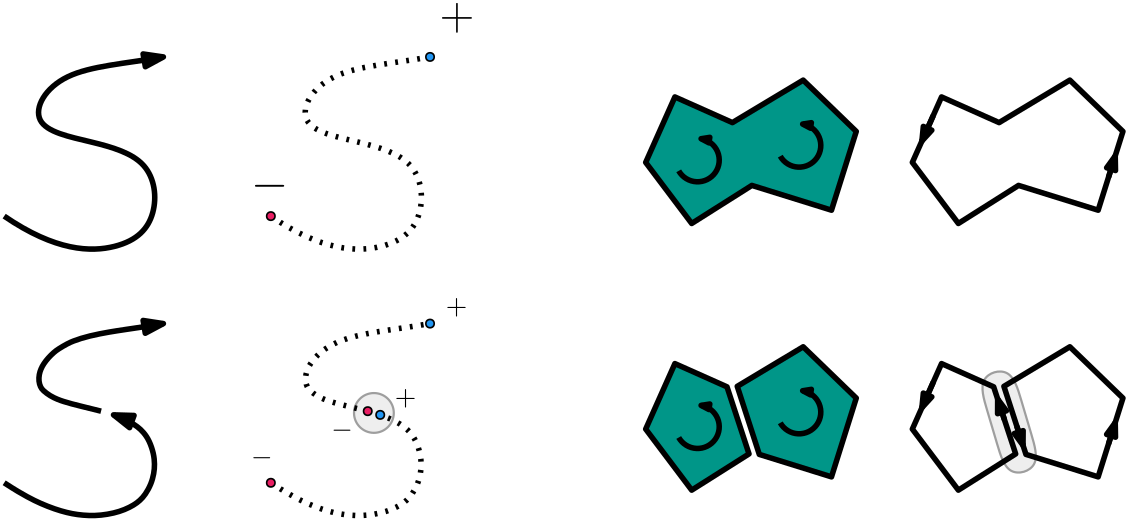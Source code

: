 <?xml version="1.0"?>
<!DOCTYPE ipe SYSTEM "ipe.dtd">
<ipe version="70218" creator="Ipe 7.2.28">
<info created="D:20161119210742" modified="D:20240128220901"/>
<ipestyle name="tungsteno">
<symbol name="arrow/arc(spx)">
<path stroke="sym-stroke" fill="sym-stroke" pen="sym-pen">
0 0 m
-1 0.333 l
-1 -0.333 l
h
</path>
</symbol>
<symbol name="arrow/farc(spx)">
<path stroke="sym-stroke" fill="white" pen="sym-pen">
0 0 m
-1 0.333 l
-1 -0.333 l
h
</path>
</symbol>
<symbol name="arrow/ptarc(spx)">
<path stroke="sym-stroke" fill="sym-stroke" pen="sym-pen">
0 0 m
-1 0.333 l
-0.8 0 l
-1 -0.333 l
h
</path>
</symbol>
<symbol name="arrow/fptarc(spx)">
<path stroke="sym-stroke" fill="white" pen="sym-pen">
0 0 m
-1 0.333 l
-0.8 0 l
-1 -0.333 l
h
</path>
</symbol>
<symbol name="mark/circle(sx)" transformations="translations">
<path fill="sym-stroke">
0.6 0 0 0.6 0 0 e
0.4 0 0 0.4 0 0 e
</path>
</symbol>
<symbol name="mark/disk(sx)" transformations="translations">
<path fill="sym-stroke">
0.6 0 0 0.6 0 0 e
</path>
</symbol>
<symbol name="mark/fdisk(sfx)" transformations="translations">
<group>
<path fill="sym-fill">
0.5 0 0 0.5 0 0 e
</path>
<path fill="sym-stroke" fillrule="eofill">
0.6 0 0 0.6 0 0 e
0.4 0 0 0.4 0 0 e
</path>
</group>
</symbol>
<symbol name="mark/box(sx)" transformations="translations">
<path fill="sym-stroke" fillrule="eofill">
-0.6 -0.6 m
0.6 -0.6 l
0.6 0.6 l
-0.6 0.6 l
h
-0.4 -0.4 m
0.4 -0.4 l
0.4 0.4 l
-0.4 0.4 l
h
</path>
</symbol>
<symbol name="mark/square(sx)" transformations="translations">
<path fill="sym-stroke">
-0.6 -0.6 m
0.6 -0.6 l
0.6 0.6 l
-0.6 0.6 l
h
</path>
</symbol>
<symbol name="mark/fsquare(sfx)" transformations="translations">
<group>
<path fill="sym-fill">
-0.5 -0.5 m
0.5 -0.5 l
0.5 0.5 l
-0.5 0.5 l
h
</path>
<path fill="sym-stroke" fillrule="eofill">
-0.6 -0.6 m
0.6 -0.6 l
0.6 0.6 l
-0.6 0.6 l
h
-0.4 -0.4 m
0.4 -0.4 l
0.4 0.4 l
-0.4 0.4 l
h
</path>
</group>
</symbol>
<symbol name="mark/cross(sx)" transformations="translations">
<group>
<path fill="sym-stroke">
-0.43 -0.57 m
0.57 0.43 l
0.43 0.57 l
-0.57 -0.43 l
h
</path>
<path fill="sym-stroke">
-0.43 0.57 m
0.57 -0.43 l
0.43 -0.57 l
-0.57 0.43 l
h
</path>
</group>
</symbol>
<symbol name="arrow/fnormal(spx)">
<path stroke="sym-stroke" fill="white" pen="sym-pen">
0 0 m
-1 0.333 l
-1 -0.333 l
h
</path>
</symbol>
<symbol name="arrow/pointed(spx)">
<path stroke="sym-stroke" fill="sym-stroke" pen="sym-pen">
0 0 m
-1 0.333 l
-0.8 0 l
-1 -0.333 l
h
</path>
</symbol>
<symbol name="arrow/fpointed(spx)">
<path stroke="sym-stroke" fill="white" pen="sym-pen">
0 0 m
-1 0.333 l
-0.8 0 l
-1 -0.333 l
h
</path>
</symbol>
<symbol name="arrow/linear(spx)">
<path stroke="sym-stroke" pen="sym-pen">
-1 0.333 m
0 0 l
-1 -0.333 l
</path>
</symbol>
<symbol name="arrow/fdouble(spx)">
<path stroke="sym-stroke" fill="white" pen="sym-pen">
0 0 m
-1 0.333 l
-1 -0.333 l
h
-1 0 m
-2 0.333 l
-2 -0.333 l
h
</path>
</symbol>
<symbol name="arrow/double(spx)">
<path stroke="sym-stroke" fill="sym-stroke" pen="sym-pen">
0 0 m
-1 0.333 l
-1 -0.333 l
h
-1 0 m
-2 0.333 l
-2 -0.333 l
h
</path>
</symbol>
<symbol name="arrow/mid-normal(spx)">
<path stroke="sym-stroke" fill="sym-stroke" pen="sym-pen">
0.5 0 m
-0.5 0.333 l
-0.5 -0.333 l
h
</path>
</symbol>
<symbol name="arrow/mid-fnormal(spx)">
<path stroke="sym-stroke" fill="white" pen="sym-pen">
0.5 0 m
-0.5 0.333 l
-0.5 -0.333 l
h
</path>
</symbol>
<symbol name="arrow/mid-pointed(spx)">
<path stroke="sym-stroke" fill="sym-stroke" pen="sym-pen">
0.5 0 m
-0.5 0.333 l
-0.3 0 l
-0.5 -0.333 l
h
</path>
</symbol>
<symbol name="arrow/mid-fpointed(spx)">
<path stroke="sym-stroke" fill="white" pen="sym-pen">
0.5 0 m
-0.5 0.333 l
-0.3 0 l
-0.5 -0.333 l
h
</path>
</symbol>
<symbol name="arrow/mid-double(spx)">
<path stroke="sym-stroke" fill="sym-stroke" pen="sym-pen">
1 0 m
0 0.333 l
0 -0.333 l
h
0 0 m
-1 0.333 l
-1 -0.333 l
h
</path>
</symbol>
<symbol name="arrow/mid-fdouble(spx)">
<path stroke="sym-stroke" fill="white" pen="sym-pen">
1 0 m
0 0.333 l
0 -0.333 l
h
0 0 m
-1 0.333 l
-1 -0.333 l
h
</path>
</symbol>
<anglesize name="22.5 deg" value="22.5"/>
<anglesize name="30 deg" value="30"/>
<anglesize name="45 deg" value="45"/>
<anglesize name="60 deg" value="60"/>
<anglesize name="90 deg" value="90"/>
<arrowsize name="large" value="10"/>
<arrowsize name="small" value="5"/>
<arrowsize name="tiny" value="3"/>
<color name="amber100" value="1 0.925 0.702"/>
<color name="amber200" value="1 0.878 0.51"/>
<color name="amber300" value="1 0.835 0.31"/>
<color name="amber400" value="1 0.792 0.157"/>
<color name="amber500" value="1 0.757 0.027"/>
<color name="amber600" value="1 0.702 0"/>
<color name="amber700" value="1 0.627 0"/>
<color name="amber800" value="1 0.561 0"/>
<color name="amber900" value="1 0.435 0"/>
<color name="blue100" value="0.733 0.871 0.984"/>
<color name="blue200" value="0.565 0.792 0.976"/>
<color name="blue300" value="0.392 0.71 0.965"/>
<color name="blue400" value="0.259 0.647 0.961"/>
<color name="blue500" value="0.129 0.588 0.953"/>
<color name="blue600" value="0.118 0.533 0.898"/>
<color name="blue700" value="0.098 0.463 0.824"/>
<color name="blue800" value="0.082 0.396 0.753"/>
<color name="blue900" value="0.051 0.278 0.631"/>
<color name="bluegray100" value="0.812 0.847 0.863"/>
<color name="bluegray200" value="0.69 0.745 0.773"/>
<color name="bluegray300" value="0.565 0.643 0.682"/>
<color name="bluegray400" value="0.471 0.565 0.612"/>
<color name="bluegray500" value="0.376 0.49 0.545"/>
<color name="bluegray600" value="0.329 0.431 0.478"/>
<color name="bluegray700" value="0.271 0.353 0.392"/>
<color name="bluegray800" value="0.216 0.278 0.31"/>
<color name="bluegray900" value="0.149 0.196 0.22"/>
<color name="brown100" value="0.843 0.8 0.784"/>
<color name="brown200" value="0.737 0.667 0.643"/>
<color name="brown300" value="0.631 0.533 0.498"/>
<color name="brown400" value="0.553 0.431 0.388"/>
<color name="brown500" value="0.475 0.333 0.282"/>
<color name="brown600" value="0.427 0.298 0.255"/>
<color name="brown700" value="0.365 0.251 0.216"/>
<color name="brown800" value="0.306 0.204 0.18"/>
<color name="brown900" value="0.243 0.153 0.137"/>
<color name="cyan100" value="0.698 0.922 0.949"/>
<color name="cyan200" value="0.502 0.871 0.918"/>
<color name="cyan300" value="0.302 0.816 0.882"/>
<color name="cyan400" value="0.149 0.776 0.855"/>
<color name="cyan500" value="0 0.737 0.831"/>
<color name="cyan600" value="0 0.675 0.757"/>
<color name="cyan700" value="0 0.592 0.655"/>
<color name="cyan800" value="0 0.514 0.561"/>
<color name="cyan900" value="0 0.376 0.392"/>
<color name="deeporange100" value="1 0.8 0.737"/>
<color name="deeporange200" value="1 0.671 0.569"/>
<color name="deeporange300" value="1 0.541 0.396"/>
<color name="deeporange400" value="1 0.439 0.263"/>
<color name="deeporange500" value="1 0.341 0.133"/>
<color name="deeporange600" value="0.957 0.318 0.118"/>
<color name="deeporange700" value="0.902 0.29 0.098"/>
<color name="deeporange800" value="0.847 0.263 0.082"/>
<color name="deeporange900" value="0.749 0.212 0.047"/>
<color name="deeppurple100" value="0.82 0.769 0.914"/>
<color name="deeppurple200" value="0.702 0.616 0.859"/>
<color name="deeppurple300" value="0.584 0.459 0.804"/>
<color name="deeppurple400" value="0.494 0.341 0.761"/>
<color name="deeppurple500" value="0.404 0.227 0.718"/>
<color name="deeppurple600" value="0.369 0.208 0.694"/>
<color name="deeppurple700" value="0.318 0.176 0.659"/>
<color name="deeppurple800" value="0.271 0.153 0.627"/>
<color name="deeppurple900" value="0.192 0.106 0.573"/>
<color name="gray100" value="0.961"/>
<color name="gray200" value="0.933"/>
<color name="gray300" value="0.878"/>
<color name="gray400" value="0.741"/>
<color name="gray500" value="0.62"/>
<color name="gray600" value="0.459"/>
<color name="gray700" value="0.38"/>
<color name="gray800" value="0.259"/>
<color name="gray900" value="0.129"/>
<color name="green100" value="0.784 0.902 0.788"/>
<color name="green200" value="0.647 0.839 0.655"/>
<color name="green300" value="0.506 0.78 0.518"/>
<color name="green400" value="0.4 0.733 0.416"/>
<color name="green500" value="0.298 0.686 0.314"/>
<color name="green600" value="0.263 0.627 0.278"/>
<color name="green700" value="0.22 0.557 0.235"/>
<color name="green800" value="0.18 0.49 0.196"/>
<color name="green900" value="0.106 0.369 0.125"/>
<color name="indigo100" value="0.773 0.792 0.914"/>
<color name="indigo200" value="0.624 0.659 0.855"/>
<color name="indigo300" value="0.475 0.525 0.796"/>
<color name="indigo400" value="0.361 0.42 0.753"/>
<color name="indigo500" value="0.247 0.318 0.71"/>
<color name="indigo600" value="0.224 0.286 0.671"/>
<color name="indigo700" value="0.188 0.247 0.624"/>
<color name="indigo800" value="0.157 0.208 0.576"/>
<color name="indigo900" value="0.102 0.137 0.494"/>
<color name="lightblue100" value="0.702 0.898 0.988"/>
<color name="lightblue200" value="0.506 0.831 0.98"/>
<color name="lightblue300" value="0.31 0.765 0.969"/>
<color name="lightblue400" value="0.161 0.714 0.965"/>
<color name="lightblue500" value="0.012 0.663 0.957"/>
<color name="lightblue600" value="0.012 0.608 0.898"/>
<color name="lightblue700" value="0.008 0.533 0.82"/>
<color name="lightblue800" value="0.008 0.467 0.741"/>
<color name="lightblue900" value="0.004 0.341 0.608"/>
<color name="lightgreen100" value="0.863 0.929 0.784"/>
<color name="lightgreen200" value="0.773 0.882 0.647"/>
<color name="lightgreen300" value="0.682 0.835 0.506"/>
<color name="lightgreen400" value="0.612 0.8 0.396"/>
<color name="lightgreen500" value="0.545 0.765 0.29"/>
<color name="lightgreen600" value="0.486 0.702 0.259"/>
<color name="lightgreen700" value="0.408 0.624 0.22"/>
<color name="lightgreen800" value="0.333 0.545 0.184"/>
<color name="lightgreen900" value="0.2 0.412 0.118"/>
<color name="lime100" value="0.941 0.957 0.765"/>
<color name="lime200" value="0.902 0.933 0.612"/>
<color name="lime300" value="0.863 0.906 0.459"/>
<color name="lime400" value="0.831 0.882 0.341"/>
<color name="lime500" value="0.804 0.863 0.224"/>
<color name="lime600" value="0.753 0.792 0.2"/>
<color name="lime700" value="0.686 0.706 0.169"/>
<color name="lime800" value="0.62 0.616 0.141"/>
<color name="lime900" value="0.51 0.467 0.09"/>
<color name="orange100" value="1 0.878 0.698"/>
<color name="orange200" value="1 0.8 0.502"/>
<color name="orange300" value="1 0.718 0.302"/>
<color name="orange400" value="1 0.655 0.149"/>
<color name="orange500" value="1 0.596 0"/>
<color name="orange600" value="0.984 0.549 0"/>
<color name="orange700" value="0.961 0.486 0"/>
<color name="orange800" value="0.937 0.424 0"/>
<color name="orange900" value="0.902 0.318 0"/>
<color name="pink100" value="0.973 0.733 0.816"/>
<color name="pink200" value="0.957 0.561 0.694"/>
<color name="pink300" value="0.941 0.384 0.573"/>
<color name="pink400" value="0.925 0.251 0.478"/>
<color name="pink500" value="0.914 0.118 0.388"/>
<color name="pink600" value="0.847 0.106 0.376"/>
<color name="pink700" value="0.761 0.094 0.357"/>
<color name="pink800" value="0.678 0.078 0.341"/>
<color name="pink900" value="0.533 0.055 0.31"/>
<color name="purple100" value="0.882 0.745 0.906"/>
<color name="purple200" value="0.808 0.576 0.847"/>
<color name="purple300" value="0.729 0.408 0.784"/>
<color name="purple400" value="0.671 0.278 0.737"/>
<color name="purple500" value="0.612 0.153 0.69"/>
<color name="purple600" value="0.557 0.141 0.667"/>
<color name="purple700" value="0.482 0.122 0.635"/>
<color name="purple800" value="0.416 0.106 0.604"/>
<color name="purple900" value="0.29 0.078 0.549"/>
<color name="red100" value="1 0.804 0.824"/>
<color name="red200" value="0.937 0.604 0.604"/>
<color name="red300" value="0.898 0.451 0.451"/>
<color name="red400" value="0.937 0.325 0.314"/>
<color name="red500" value="0.957 0.263 0.212"/>
<color name="red600" value="0.898 0.224 0.208"/>
<color name="red700" value="0.827 0.184 0.184"/>
<color name="red800" value="0.776 0.157 0.157"/>
<color name="red900" value="0.718 0.11 0.11"/>
<color name="teal100" value="0.698 0.875 0.859"/>
<color name="teal200" value="0.502 0.796 0.769"/>
<color name="teal300" value="0.302 0.714 0.675"/>
<color name="teal400" value="0.149 0.651 0.604"/>
<color name="teal500" value="0 0.588 0.533"/>
<color name="teal600" value="0 0.537 0.482"/>
<color name="teal700" value="0 0.475 0.42"/>
<color name="teal800" value="0 0.412 0.361"/>
<color name="teal900" value="0 0.302 0.251"/>
<color name="yellow100" value="1 0.976 0.769"/>
<color name="yellow200" value="1 0.961 0.616"/>
<color name="yellow300" value="1 0.945 0.463"/>
<color name="yellow400" value="1 0.933 0.345"/>
<color name="yellow500" value="1 0.922 0.231"/>
<color name="yellow600" value="0.992 0.847 0.208"/>
<color name="yellow700" value="0.984 0.753 0.176"/>
<color name="yellow800" value="0.976 0.659 0.145"/>
<color name="yellow900" value="0.961 0.498 0.09"/>
<dashstyle name="dash dot dotted" value="[4 2 1 2 1 2] 0"/>
<dashstyle name="dash dotted" value="[4 2 1 2] 0"/>
<dashstyle name="dashed" value="[4] 0"/>
<dashstyle name="dotted" value="[1 3] 0"/>
<dashstyle name="large dashed" value="[12] 0"/>
<dashstyle name="large dotted" value="[2 4] 0"/>
<dashstyle name="medium dashed" value="[8] 0"/>
<gridsize name="10 pts (~3.5 mm)" value="10"/>
<gridsize name="14 pts (~5 mm)" value="14"/>
<gridsize name="16 pts (~6 mm)" value="16"/>
<gridsize name="20 pts (~7 mm)" value="20"/>
<gridsize name="28 pts (~10 mm)" value="28"/>
<gridsize name="32 pts (~12 mm)" value="32"/>
<gridsize name="4 pts" value="4"/>
<gridsize name="56 pts (~20 mm)" value="56"/>
<gridsize name="8 pts (~3 mm)" value="8"/>
<opacity name="10%" value="0.1"/>
<opacity name="20%" value="0.2"/>
<opacity name="30%" value="0.3"/>
<opacity name="40%" value="0.4"/>
<opacity name="50%" value="0.5"/>
<opacity name="60%" value="0.6"/>
<opacity name="70%" value="0.7"/>
<opacity name="80%" value="0.8"/>
<opacity name="90%" value="0.9"/>
<pen name="fat" value="1.2"/>
<pen name="heavier" value="0.8"/>
<pen name="ultrafat" value="2"/>
<symbolsize name="large" value="5"/>
<symbolsize name="small" value="2"/>
<symbolsize name="tiny" value="1.1"/>
<textsize name="Huge" value="\Huge"/>
<textsize name="LARGE" value="\LARGE"/>
<textsize name="Large" value="\Large"/>
<textsize name="footnote" value="\footnotesize"/>
<textsize name="huge" value="\huge"/>
<textsize name="large" value="\large"/>
<textsize name="script" value="\scriptsize"/>
<textsize name="small" value="\small"/>
<textsize name="tiny" value="\tiny"/>
<textstyle name="center" begin="\begin{center}" end="\end{center}"/>
<textstyle name="item" begin="\begin{itemize}\item{}" end="\end{itemize}"/>
<textstyle name="itemize" begin="\begin{itemize}" end="\end{itemize}"/>
<tiling name="falling" angle="-60" step="4" width="1"/>
<tiling name="rising" angle="30" step="4" width="1"/>
</ipestyle>
<page>
<layer name="alpha"/>
<view layers="alpha" active="alpha"/>
<path layer="alpha" matrix="0.766912 0.227698 -0.227698 0.766912 222.595 76.9764" stroke="gray500" fill="gray200" pen="heavier">
480 544
496 544
496 528
496 512
496 496
480 496
480 512
480 528 u
</path>
<path stroke="gray500" fill="gray200" pen="heavier">
7.16052 0 0 7.16052 249.75 590.155 e
</path>
<path matrix="0.7 0 0 0.7 43.5902 204.916" stroke="black" pen="ultrafat" arrow="normal/normal">
104.364 651.564 m
130.956 633.37
167.343 632.671
184.138 651.564
180.639 680.954
149.849 690.051
114.161 697.049
130.956 727.839
166.644 729.938
186.237 733.437 c
</path>
<path matrix="0.7 0 0 0.7 139.59 204.916" stroke="black" dash="dotted" pen="ultrafat">
104.364 651.564 m
130.956 633.37
167.343 632.671
184.138 651.564
180.639 680.954
149.849 690.051
114.161 697.049
130.956 727.839
166.644 729.938
186.237 733.437 c
</path>
<use matrix="1 0 0 1 16 0" name="mark/fdisk(sfx)" pos="253.956 718.322" size="normal" stroke="black" fill="blue500"/>
<use matrix="1 0 0 1 16 0" name="mark/fdisk(sfx)" pos="196.645 661.011" size="normal" stroke="black" fill="pink500"/>
<text matrix="1 0 0 1 16 0" transformations="translations" pos="257.436 728.112" stroke="black" type="label" width="12.392" height="9.703" depth="1.09" valign="baseline" size="LARGE" style="math">+</text>
<text matrix="1 0 0 1 -51.9063 -60.4532" transformations="translations" pos="257.436 728.112" stroke="black" type="label" width="13.39" height="10.047" depth="1.43" valign="baseline" size="LARGE" style="math">-</text>
<path stroke="black" pen="ultrafat" arrow="normal/normal">
116.645 565.011 m
120.707 562.369
125.329 559.712
129.76 557.538
134.906 555.51
139.322 554.234
142.944 553.536
147.241 553.15
151.446 553.279
156.152 554.07
160.026 555.301
163.39 557.014
165.507 558.61
167.469 560.732
169.58 564.582
170.589 568.401
170.855 571.646
170.516 575.447
168.936 580.155
166.854 583.217
164.566 585.3
161.576 587.162
158.687 588.484
156.02 589.46 c
</path>
<path stroke="black" pen="ultrafat" arrow="normal/normal">
151.53 590.792 m
147.573 591.789
144.348 592.56
140.87 593.437
137.874 594.314
135.946 594.994
133.23 596.243
130.592 598.24
129.702 599.481
129.064 601.547
129.216 604.051
129.883 606.051
130.849 607.839
132.516 610.017
134.581 612.003
136.013 613.104
139.484 615.149
141.538 616.047
144.284 617.004
147.462 617.875
151.012 618.651
154.636 619.308
157.14 619.714
160.669 620.248
163.64 620.684
166.873 621.165
170.533 621.739
173.956 622.322 c
</path>
<path matrix="1 0 0 1 96 0" stroke="black" dash="dotted" pen="ultrafat">
116.645 565.011 m
120.707 562.369
125.329 559.712
129.76 557.538
134.906 555.51
139.322 554.234
142.944 553.536
147.241 553.15
151.446 553.279
156.152 554.07
160.026 555.301
163.39 557.014
165.507 558.61
167.469 560.732
169.58 564.582
170.589 568.401
170.855 571.646
170.516 575.447
168.936 580.155
166.854 583.217
164.566 585.3
161.576 587.162
158.687 588.484
156.02 589.46 c
</path>
<path matrix="1 0 0 1 96 0" stroke="black" dash="dotted" pen="ultrafat">
151.53 590.792 m
147.573 591.789
144.348 592.56
140.87 593.437
137.874 594.314
135.946 594.994
133.23 596.243
130.592 598.24
129.702 599.481
129.064 601.547
129.216 604.051
129.883 606.051
130.849 607.839
132.516 610.017
134.581 612.003
136.013 613.104
139.484 615.149
141.538 616.047
144.284 617.004
147.462 617.875
151.012 618.651
154.636 619.308
157.14 619.714
160.669 620.248
163.64 620.684
166.873 621.165
170.533 621.739
173.956 622.322 c
</path>
<use matrix="1 0 0 1 16 -96" name="mark/fdisk(sfx)" pos="253.956 718.322" size="normal" stroke="black" fill="blue500"/>
<text matrix="1 0 0 1 18.2051 -102.37" transformations="translations" pos="257.436 728.112" stroke="black" type="label" width="7.749" height="5.812" depth="0.83" valign="baseline" style="math">+</text>
<use matrix="1 0 0 1 -1.93646 -128.862" name="mark/fdisk(sfx)" pos="253.956 718.322" size="normal" stroke="black" fill="blue500"/>
<text matrix="1 0 0 1 -0.201108 -135.13" transformations="translations" pos="257.436 728.112" stroke="black" type="label" width="7.749" height="5.812" depth="0.83" valign="baseline" style="math">+</text>
<use matrix="1 0 0 1 16 -96" name="mark/fdisk(sfx)" pos="196.645 661.011" size="normal" stroke="black" fill="pink500"/>
<text matrix="1 0 0 1 -51.9063 -156.453" transformations="translations" pos="257.436 728.112" stroke="black" type="label" width="7.749" height="5.812" depth="0.83" valign="baseline" style="math">-</text>
<use matrix="1 0 0 1 50.8849 -70.219" name="mark/fdisk(sfx)" pos="196.645 661.011" size="normal" stroke="black" fill="pink500"/>
<text matrix="1 0 0 1 -23.0756 -146.548" transformations="translations" pos="257.436 728.112" stroke="black" type="label" width="7.749" height="5.812" depth="0.83" valign="baseline" style="math">-</text>
<path stroke="black" fill="teal500" pen="ultrafat">
347.594 680.345 m
358.105 703.915 l
378.808 694.678 l
404.289 709.967 l
423.4 691.493 l
414.481 663.146 l
385.816 672.064 l
364.157 658.368 l
h
</path>
<path matrix="0.72 0 0 0.72 112.934 192.192" stroke="black" pen="ultrafat" arrow="normal/tiny">
393.204 681.108 m
10.8431 0 0 10.8431 402.628 686.472 404.41 697.168 a
</path>
<path matrix="0.72 0 0 0.72 76.3718 186.915" stroke="black" pen="ultrafat" arrow="normal/tiny">
393.204 681.108 m
10.8431 0 0 10.8431 402.628 686.472 404.41 697.168 a
</path>
<path matrix="1 0 0 1 96 0" stroke="black" pen="ultrafat">
347.594 680.345 m
358.105 703.915 l
378.808 694.678 l
404.289 709.967 l
423.4 691.493 l
414.481 663.146 l
385.816 672.064 l
364.157 658.368 l
h
</path>
<path stroke="black" pen="ultrafat" arrow="normal/small">
451.122 697.226 m
447.031 688.051 l
</path>
<path stroke="black" pen="ultrafat" arrow="normal/small">
514.217 675.019 m
516.633 682.698 l
</path>
<path stroke="black" fill="teal500" pen="ultrafat">
414.481 567.146 m
423.4 595.493 l
404.289 613.967 l
380.557 599.728 l
388.493 575.231 l
h
</path>
<path stroke="black" fill="teal500" pen="ultrafat">
376.866 599.545 m
358.105 607.915 l
347.594 584.345 l
364.157 562.368 l
384.782 575.41 l
h
</path>
<path matrix="0.72 0 0 0.72 112.934 96.1916" stroke="black" pen="ultrafat" arrow="normal/tiny">
393.204 681.108 m
10.8431 0 0 10.8431 402.628 686.472 404.41 697.168 a
</path>
<path matrix="0.72 0 0 0.72 76.3718 90.9145" stroke="black" pen="ultrafat" arrow="normal/tiny">
393.204 681.108 m
10.8431 0 0 10.8431 402.628 686.472 404.41 697.168 a
</path>
<path matrix="1 0 0 1 96 0" stroke="black" pen="ultrafat">
414.481 567.146 m
423.4 595.493 l
404.289 613.967 l
380.557 599.728 l
388.493 575.231 l
h
</path>
<path matrix="1 0 0 1 96 0" stroke="black" pen="ultrafat">
376.866 599.545 m
358.105 607.915 l
347.594 584.345 l
364.157 562.368 l
384.782 575.41 l
h
</path>
<path matrix="1 0 0 1 0 -96" stroke="black" pen="ultrafat" arrow="normal/small">
451.122 697.226 m
447.031 688.051 l
</path>
<path matrix="1 0 0 1 0 -96" stroke="black" pen="ultrafat" arrow="normal/small">
514.217 675.019 m
516.633 682.698 l
</path>
<path stroke="black" pen="ultrafat" arrow="normal/small">
476.732 587.757 m
474.303 595.165 l
</path>
<path stroke="black" pen="ultrafat" arrow="normal/small">
481.205 585.381 m
483.433 578.503 l
</path>
</page>
</ipe>
